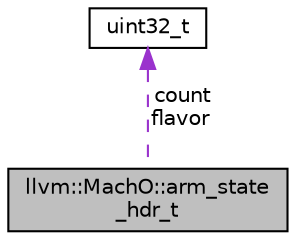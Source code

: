 digraph "llvm::MachO::arm_state_hdr_t"
{
 // LATEX_PDF_SIZE
  bgcolor="transparent";
  edge [fontname="Helvetica",fontsize="10",labelfontname="Helvetica",labelfontsize="10"];
  node [fontname="Helvetica",fontsize="10",shape="box"];
  Node1 [label="llvm::MachO::arm_state\l_hdr_t",height=0.2,width=0.4,color="black", fillcolor="grey75", style="filled", fontcolor="black",tooltip=" "];
  Node2 -> Node1 [dir="back",color="darkorchid3",fontsize="10",style="dashed",label=" count\nflavor" ,fontname="Helvetica"];
  Node2 [label="uint32_t",height=0.2,width=0.4,color="black",URL="$classuint32__t.html",tooltip=" "];
}
